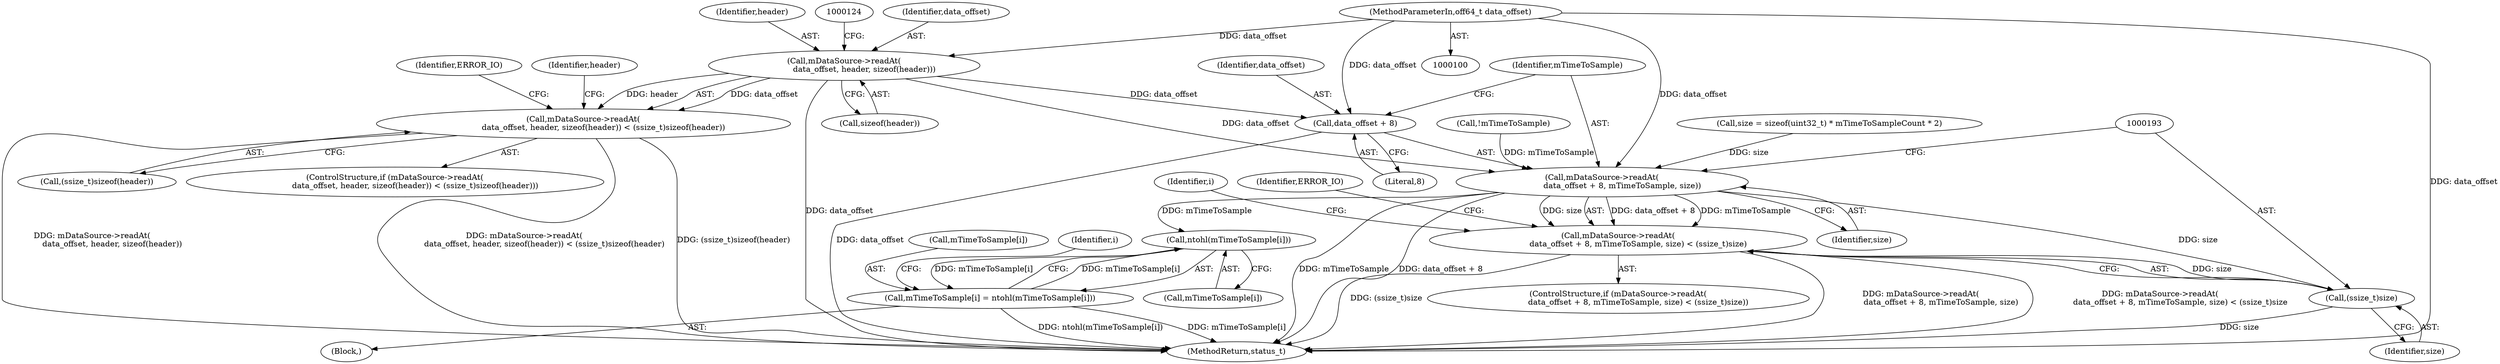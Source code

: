 digraph "0_Android_45737cb776625f17384540523674761e6313e6d4_1@API" {
"1000118" [label="(Call,mDataSource->readAt(\n                data_offset, header, sizeof(header)))"];
"1000101" [label="(MethodParameterIn,off64_t data_offset)"];
"1000117" [label="(Call,mDataSource->readAt(\n                data_offset, header, sizeof(header)) < (ssize_t)sizeof(header))"];
"1000186" [label="(Call,mDataSource->readAt(\n                data_offset + 8, mTimeToSample, size))"];
"1000185" [label="(Call,mDataSource->readAt(\n                data_offset + 8, mTimeToSample, size) < (ssize_t)size)"];
"1000192" [label="(Call,(ssize_t)size)"];
"1000215" [label="(Call,ntohl(mTimeToSample[i]))"];
"1000211" [label="(Call,mTimeToSample[i] = ntohl(mTimeToSample[i]))"];
"1000187" [label="(Call,data_offset + 8)"];
"1000118" [label="(Call,mDataSource->readAt(\n                data_offset, header, sizeof(header)))"];
"1000212" [label="(Call,mTimeToSample[i])"];
"1000209" [label="(Identifier,i)"];
"1000119" [label="(Identifier,data_offset)"];
"1000221" [label="(MethodReturn,status_t)"];
"1000120" [label="(Identifier,header)"];
"1000186" [label="(Call,mDataSource->readAt(\n                data_offset + 8, mTimeToSample, size))"];
"1000117" [label="(Call,mDataSource->readAt(\n                data_offset, header, sizeof(header)) < (ssize_t)sizeof(header))"];
"1000123" [label="(Call,(ssize_t)sizeof(header))"];
"1000188" [label="(Identifier,data_offset)"];
"1000211" [label="(Call,mTimeToSample[i] = ntohl(mTimeToSample[i]))"];
"1000189" [label="(Literal,8)"];
"1000187" [label="(Call,data_offset + 8)"];
"1000185" [label="(Call,mDataSource->readAt(\n                data_offset + 8, mTimeToSample, size) < (ssize_t)size)"];
"1000191" [label="(Identifier,size)"];
"1000192" [label="(Call,(ssize_t)size)"];
"1000215" [label="(Call,ntohl(mTimeToSample[i]))"];
"1000133" [label="(Identifier,header)"];
"1000216" [label="(Call,mTimeToSample[i])"];
"1000194" [label="(Identifier,size)"];
"1000197" [label="(Identifier,ERROR_IO)"];
"1000184" [label="(ControlStructure,if (mDataSource->readAt(\n                data_offset + 8, mTimeToSample, size) < (ssize_t)size))"];
"1000190" [label="(Identifier,mTimeToSample)"];
"1000101" [label="(MethodParameterIn,off64_t data_offset)"];
"1000116" [label="(ControlStructure,if (mDataSource->readAt(\n                data_offset, header, sizeof(header)) < (ssize_t)sizeof(header)))"];
"1000176" [label="(Call,size = sizeof(uint32_t) * mTimeToSampleCount * 2)"];
"1000171" [label="(Call,!mTimeToSample)"];
"1000121" [label="(Call,sizeof(header))"];
"1000201" [label="(Identifier,i)"];
"1000210" [label="(Block,)"];
"1000129" [label="(Identifier,ERROR_IO)"];
"1000118" -> "1000117"  [label="AST: "];
"1000118" -> "1000121"  [label="CFG: "];
"1000119" -> "1000118"  [label="AST: "];
"1000120" -> "1000118"  [label="AST: "];
"1000121" -> "1000118"  [label="AST: "];
"1000124" -> "1000118"  [label="CFG: "];
"1000118" -> "1000221"  [label="DDG: data_offset"];
"1000118" -> "1000117"  [label="DDG: data_offset"];
"1000118" -> "1000117"  [label="DDG: header"];
"1000101" -> "1000118"  [label="DDG: data_offset"];
"1000118" -> "1000186"  [label="DDG: data_offset"];
"1000118" -> "1000187"  [label="DDG: data_offset"];
"1000101" -> "1000100"  [label="AST: "];
"1000101" -> "1000221"  [label="DDG: data_offset"];
"1000101" -> "1000186"  [label="DDG: data_offset"];
"1000101" -> "1000187"  [label="DDG: data_offset"];
"1000117" -> "1000116"  [label="AST: "];
"1000117" -> "1000123"  [label="CFG: "];
"1000123" -> "1000117"  [label="AST: "];
"1000129" -> "1000117"  [label="CFG: "];
"1000133" -> "1000117"  [label="CFG: "];
"1000117" -> "1000221"  [label="DDG: mDataSource->readAt(\n                data_offset, header, sizeof(header))"];
"1000117" -> "1000221"  [label="DDG: mDataSource->readAt(\n                data_offset, header, sizeof(header)) < (ssize_t)sizeof(header)"];
"1000117" -> "1000221"  [label="DDG: (ssize_t)sizeof(header)"];
"1000186" -> "1000185"  [label="AST: "];
"1000186" -> "1000191"  [label="CFG: "];
"1000187" -> "1000186"  [label="AST: "];
"1000190" -> "1000186"  [label="AST: "];
"1000191" -> "1000186"  [label="AST: "];
"1000193" -> "1000186"  [label="CFG: "];
"1000186" -> "1000221"  [label="DDG: mTimeToSample"];
"1000186" -> "1000221"  [label="DDG: data_offset + 8"];
"1000186" -> "1000185"  [label="DDG: data_offset + 8"];
"1000186" -> "1000185"  [label="DDG: mTimeToSample"];
"1000186" -> "1000185"  [label="DDG: size"];
"1000171" -> "1000186"  [label="DDG: mTimeToSample"];
"1000176" -> "1000186"  [label="DDG: size"];
"1000186" -> "1000192"  [label="DDG: size"];
"1000186" -> "1000215"  [label="DDG: mTimeToSample"];
"1000185" -> "1000184"  [label="AST: "];
"1000185" -> "1000192"  [label="CFG: "];
"1000192" -> "1000185"  [label="AST: "];
"1000197" -> "1000185"  [label="CFG: "];
"1000201" -> "1000185"  [label="CFG: "];
"1000185" -> "1000221"  [label="DDG: mDataSource->readAt(\n                data_offset + 8, mTimeToSample, size) < (ssize_t)size"];
"1000185" -> "1000221"  [label="DDG: (ssize_t)size"];
"1000185" -> "1000221"  [label="DDG: mDataSource->readAt(\n                data_offset + 8, mTimeToSample, size)"];
"1000192" -> "1000185"  [label="DDG: size"];
"1000192" -> "1000194"  [label="CFG: "];
"1000193" -> "1000192"  [label="AST: "];
"1000194" -> "1000192"  [label="AST: "];
"1000192" -> "1000221"  [label="DDG: size"];
"1000215" -> "1000211"  [label="AST: "];
"1000215" -> "1000216"  [label="CFG: "];
"1000216" -> "1000215"  [label="AST: "];
"1000211" -> "1000215"  [label="CFG: "];
"1000215" -> "1000211"  [label="DDG: mTimeToSample[i]"];
"1000211" -> "1000215"  [label="DDG: mTimeToSample[i]"];
"1000211" -> "1000210"  [label="AST: "];
"1000212" -> "1000211"  [label="AST: "];
"1000209" -> "1000211"  [label="CFG: "];
"1000211" -> "1000221"  [label="DDG: ntohl(mTimeToSample[i])"];
"1000211" -> "1000221"  [label="DDG: mTimeToSample[i]"];
"1000187" -> "1000189"  [label="CFG: "];
"1000188" -> "1000187"  [label="AST: "];
"1000189" -> "1000187"  [label="AST: "];
"1000190" -> "1000187"  [label="CFG: "];
"1000187" -> "1000221"  [label="DDG: data_offset"];
}
